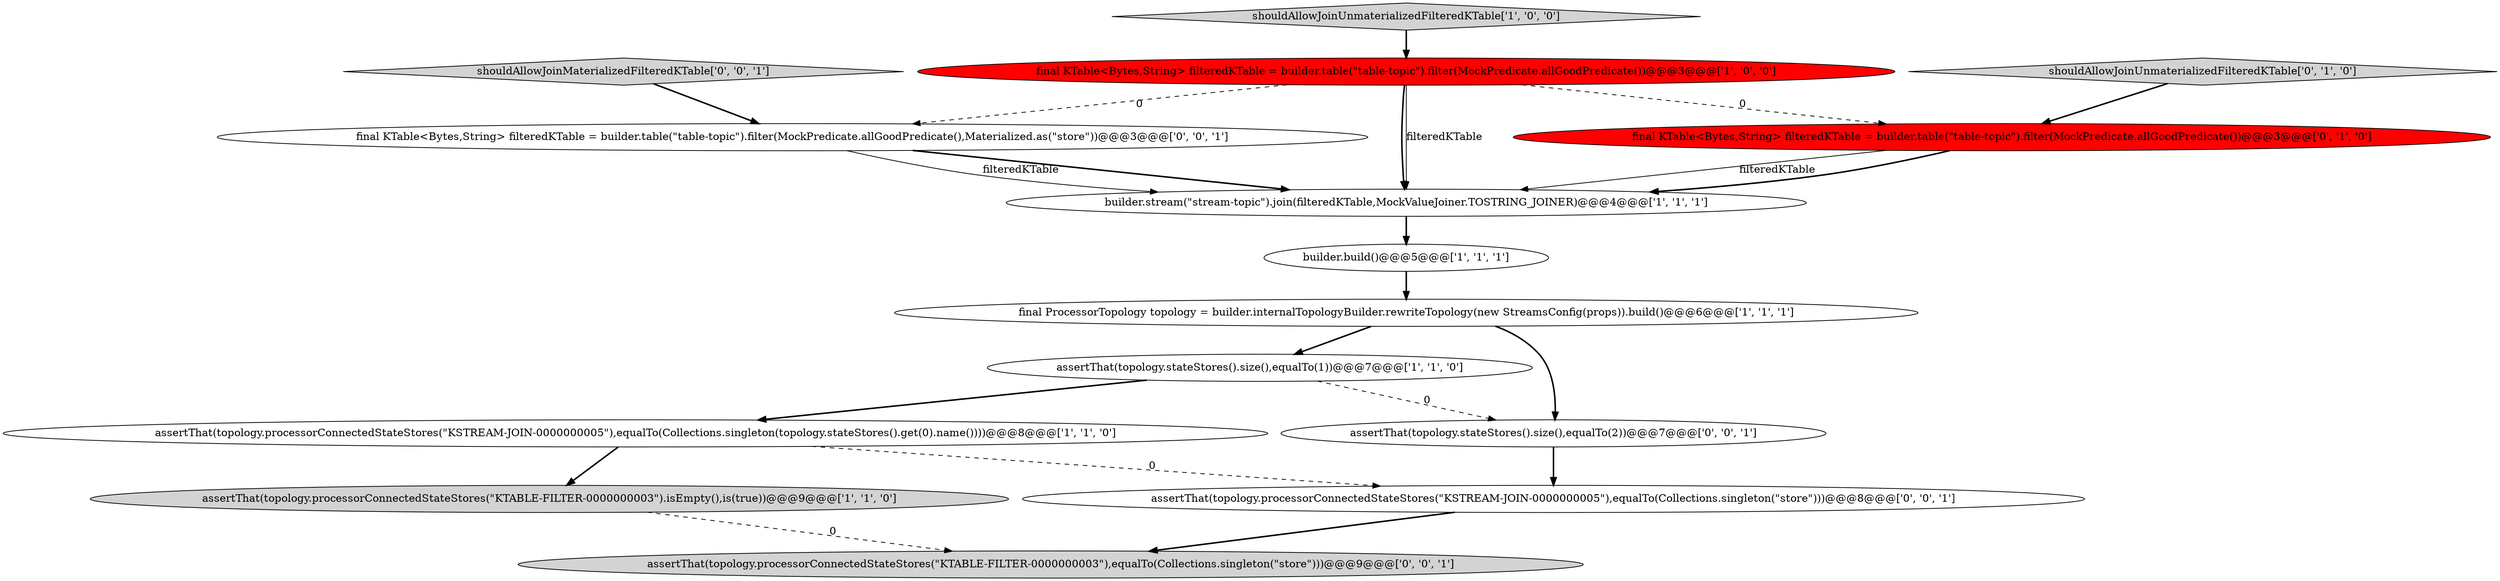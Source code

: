 digraph {
1 [style = filled, label = "builder.stream(\"stream-topic\").join(filteredKTable,MockValueJoiner.TOSTRING_JOINER)@@@4@@@['1', '1', '1']", fillcolor = white, shape = ellipse image = "AAA0AAABBB1BBB"];
11 [style = filled, label = "assertThat(topology.stateStores().size(),equalTo(2))@@@7@@@['0', '0', '1']", fillcolor = white, shape = ellipse image = "AAA0AAABBB3BBB"];
8 [style = filled, label = "shouldAllowJoinUnmaterializedFilteredKTable['0', '1', '0']", fillcolor = lightgray, shape = diamond image = "AAA0AAABBB2BBB"];
0 [style = filled, label = "assertThat(topology.processorConnectedStateStores(\"KTABLE-FILTER-0000000003\").isEmpty(),is(true))@@@9@@@['1', '1', '0']", fillcolor = lightgray, shape = ellipse image = "AAA0AAABBB1BBB"];
3 [style = filled, label = "assertThat(topology.stateStores().size(),equalTo(1))@@@7@@@['1', '1', '0']", fillcolor = white, shape = ellipse image = "AAA0AAABBB1BBB"];
4 [style = filled, label = "shouldAllowJoinUnmaterializedFilteredKTable['1', '0', '0']", fillcolor = lightgray, shape = diamond image = "AAA0AAABBB1BBB"];
5 [style = filled, label = "final ProcessorTopology topology = builder.internalTopologyBuilder.rewriteTopology(new StreamsConfig(props)).build()@@@6@@@['1', '1', '1']", fillcolor = white, shape = ellipse image = "AAA0AAABBB1BBB"];
10 [style = filled, label = "assertThat(topology.processorConnectedStateStores(\"KSTREAM-JOIN-0000000005\"),equalTo(Collections.singleton(\"store\")))@@@8@@@['0', '0', '1']", fillcolor = white, shape = ellipse image = "AAA0AAABBB3BBB"];
7 [style = filled, label = "assertThat(topology.processorConnectedStateStores(\"KSTREAM-JOIN-0000000005\"),equalTo(Collections.singleton(topology.stateStores().get(0).name())))@@@8@@@['1', '1', '0']", fillcolor = white, shape = ellipse image = "AAA0AAABBB1BBB"];
14 [style = filled, label = "final KTable<Bytes,String> filteredKTable = builder.table(\"table-topic\").filter(MockPredicate.allGoodPredicate(),Materialized.as(\"store\"))@@@3@@@['0', '0', '1']", fillcolor = white, shape = ellipse image = "AAA0AAABBB3BBB"];
9 [style = filled, label = "final KTable<Bytes,String> filteredKTable = builder.table(\"table-topic\").filter(MockPredicate.allGoodPredicate())@@@3@@@['0', '1', '0']", fillcolor = red, shape = ellipse image = "AAA1AAABBB2BBB"];
12 [style = filled, label = "shouldAllowJoinMaterializedFilteredKTable['0', '0', '1']", fillcolor = lightgray, shape = diamond image = "AAA0AAABBB3BBB"];
13 [style = filled, label = "assertThat(topology.processorConnectedStateStores(\"KTABLE-FILTER-0000000003\"),equalTo(Collections.singleton(\"store\")))@@@9@@@['0', '0', '1']", fillcolor = lightgray, shape = ellipse image = "AAA0AAABBB3BBB"];
2 [style = filled, label = "builder.build()@@@5@@@['1', '1', '1']", fillcolor = white, shape = ellipse image = "AAA0AAABBB1BBB"];
6 [style = filled, label = "final KTable<Bytes,String> filteredKTable = builder.table(\"table-topic\").filter(MockPredicate.allGoodPredicate())@@@3@@@['1', '0', '0']", fillcolor = red, shape = ellipse image = "AAA1AAABBB1BBB"];
5->3 [style = bold, label=""];
4->6 [style = bold, label=""];
6->9 [style = dashed, label="0"];
9->1 [style = solid, label="filteredKTable"];
7->0 [style = bold, label=""];
6->14 [style = dashed, label="0"];
6->1 [style = solid, label="filteredKTable"];
14->1 [style = bold, label=""];
6->1 [style = bold, label=""];
10->13 [style = bold, label=""];
3->7 [style = bold, label=""];
11->10 [style = bold, label=""];
0->13 [style = dashed, label="0"];
12->14 [style = bold, label=""];
8->9 [style = bold, label=""];
7->10 [style = dashed, label="0"];
1->2 [style = bold, label=""];
14->1 [style = solid, label="filteredKTable"];
5->11 [style = bold, label=""];
9->1 [style = bold, label=""];
3->11 [style = dashed, label="0"];
2->5 [style = bold, label=""];
}
